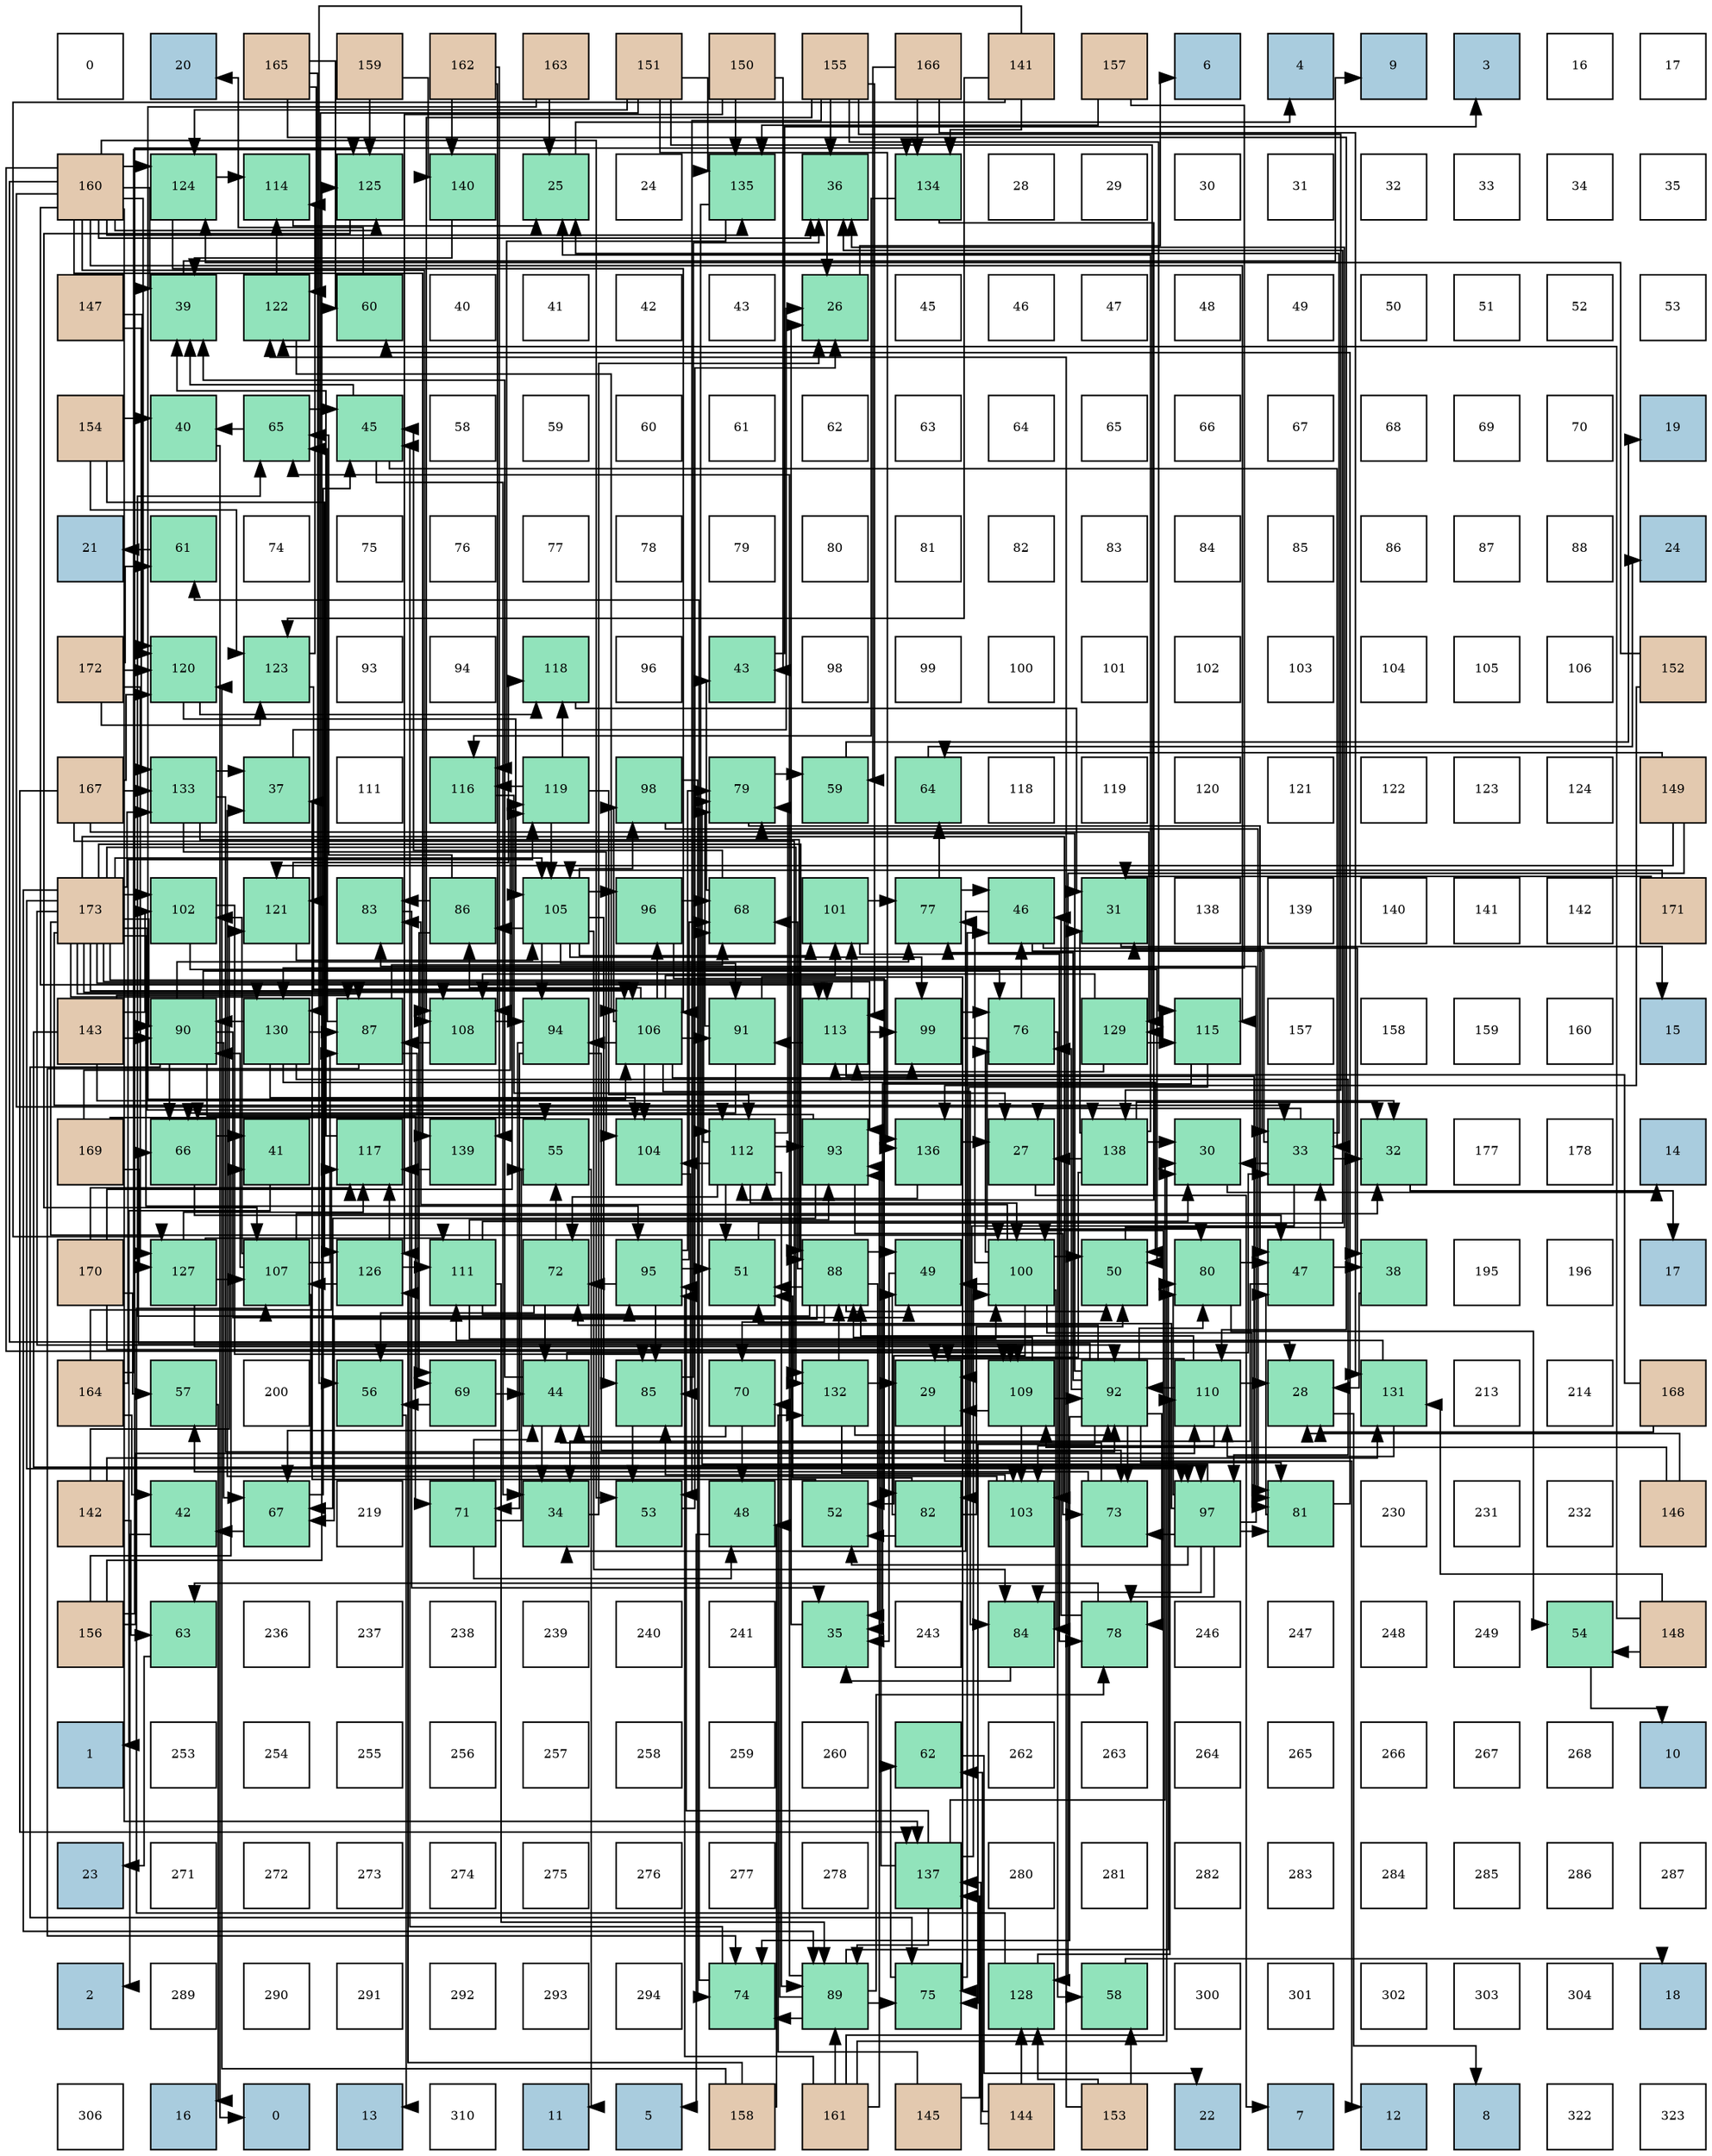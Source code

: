 digraph layout{
 rankdir=TB;
 splines=ortho;
 node [style=filled shape=square fixedsize=true width=0.6];
0[label="0", fontsize=8, fillcolor="#ffffff"];
1[label="20", fontsize=8, fillcolor="#a9ccde"];
2[label="165", fontsize=8, fillcolor="#e3c9af"];
3[label="159", fontsize=8, fillcolor="#e3c9af"];
4[label="162", fontsize=8, fillcolor="#e3c9af"];
5[label="163", fontsize=8, fillcolor="#e3c9af"];
6[label="151", fontsize=8, fillcolor="#e3c9af"];
7[label="150", fontsize=8, fillcolor="#e3c9af"];
8[label="155", fontsize=8, fillcolor="#e3c9af"];
9[label="166", fontsize=8, fillcolor="#e3c9af"];
10[label="141", fontsize=8, fillcolor="#e3c9af"];
11[label="157", fontsize=8, fillcolor="#e3c9af"];
12[label="6", fontsize=8, fillcolor="#a9ccde"];
13[label="4", fontsize=8, fillcolor="#a9ccde"];
14[label="9", fontsize=8, fillcolor="#a9ccde"];
15[label="3", fontsize=8, fillcolor="#a9ccde"];
16[label="16", fontsize=8, fillcolor="#ffffff"];
17[label="17", fontsize=8, fillcolor="#ffffff"];
18[label="160", fontsize=8, fillcolor="#e3c9af"];
19[label="124", fontsize=8, fillcolor="#91e3bb"];
20[label="114", fontsize=8, fillcolor="#91e3bb"];
21[label="125", fontsize=8, fillcolor="#91e3bb"];
22[label="140", fontsize=8, fillcolor="#91e3bb"];
23[label="25", fontsize=8, fillcolor="#91e3bb"];
24[label="24", fontsize=8, fillcolor="#ffffff"];
25[label="135", fontsize=8, fillcolor="#91e3bb"];
26[label="36", fontsize=8, fillcolor="#91e3bb"];
27[label="134", fontsize=8, fillcolor="#91e3bb"];
28[label="28", fontsize=8, fillcolor="#ffffff"];
29[label="29", fontsize=8, fillcolor="#ffffff"];
30[label="30", fontsize=8, fillcolor="#ffffff"];
31[label="31", fontsize=8, fillcolor="#ffffff"];
32[label="32", fontsize=8, fillcolor="#ffffff"];
33[label="33", fontsize=8, fillcolor="#ffffff"];
34[label="34", fontsize=8, fillcolor="#ffffff"];
35[label="35", fontsize=8, fillcolor="#ffffff"];
36[label="147", fontsize=8, fillcolor="#e3c9af"];
37[label="39", fontsize=8, fillcolor="#91e3bb"];
38[label="122", fontsize=8, fillcolor="#91e3bb"];
39[label="60", fontsize=8, fillcolor="#91e3bb"];
40[label="40", fontsize=8, fillcolor="#ffffff"];
41[label="41", fontsize=8, fillcolor="#ffffff"];
42[label="42", fontsize=8, fillcolor="#ffffff"];
43[label="43", fontsize=8, fillcolor="#ffffff"];
44[label="26", fontsize=8, fillcolor="#91e3bb"];
45[label="45", fontsize=8, fillcolor="#ffffff"];
46[label="46", fontsize=8, fillcolor="#ffffff"];
47[label="47", fontsize=8, fillcolor="#ffffff"];
48[label="48", fontsize=8, fillcolor="#ffffff"];
49[label="49", fontsize=8, fillcolor="#ffffff"];
50[label="50", fontsize=8, fillcolor="#ffffff"];
51[label="51", fontsize=8, fillcolor="#ffffff"];
52[label="52", fontsize=8, fillcolor="#ffffff"];
53[label="53", fontsize=8, fillcolor="#ffffff"];
54[label="154", fontsize=8, fillcolor="#e3c9af"];
55[label="40", fontsize=8, fillcolor="#91e3bb"];
56[label="65", fontsize=8, fillcolor="#91e3bb"];
57[label="45", fontsize=8, fillcolor="#91e3bb"];
58[label="58", fontsize=8, fillcolor="#ffffff"];
59[label="59", fontsize=8, fillcolor="#ffffff"];
60[label="60", fontsize=8, fillcolor="#ffffff"];
61[label="61", fontsize=8, fillcolor="#ffffff"];
62[label="62", fontsize=8, fillcolor="#ffffff"];
63[label="63", fontsize=8, fillcolor="#ffffff"];
64[label="64", fontsize=8, fillcolor="#ffffff"];
65[label="65", fontsize=8, fillcolor="#ffffff"];
66[label="66", fontsize=8, fillcolor="#ffffff"];
67[label="67", fontsize=8, fillcolor="#ffffff"];
68[label="68", fontsize=8, fillcolor="#ffffff"];
69[label="69", fontsize=8, fillcolor="#ffffff"];
70[label="70", fontsize=8, fillcolor="#ffffff"];
71[label="19", fontsize=8, fillcolor="#a9ccde"];
72[label="21", fontsize=8, fillcolor="#a9ccde"];
73[label="61", fontsize=8, fillcolor="#91e3bb"];
74[label="74", fontsize=8, fillcolor="#ffffff"];
75[label="75", fontsize=8, fillcolor="#ffffff"];
76[label="76", fontsize=8, fillcolor="#ffffff"];
77[label="77", fontsize=8, fillcolor="#ffffff"];
78[label="78", fontsize=8, fillcolor="#ffffff"];
79[label="79", fontsize=8, fillcolor="#ffffff"];
80[label="80", fontsize=8, fillcolor="#ffffff"];
81[label="81", fontsize=8, fillcolor="#ffffff"];
82[label="82", fontsize=8, fillcolor="#ffffff"];
83[label="83", fontsize=8, fillcolor="#ffffff"];
84[label="84", fontsize=8, fillcolor="#ffffff"];
85[label="85", fontsize=8, fillcolor="#ffffff"];
86[label="86", fontsize=8, fillcolor="#ffffff"];
87[label="87", fontsize=8, fillcolor="#ffffff"];
88[label="88", fontsize=8, fillcolor="#ffffff"];
89[label="24", fontsize=8, fillcolor="#a9ccde"];
90[label="172", fontsize=8, fillcolor="#e3c9af"];
91[label="120", fontsize=8, fillcolor="#91e3bb"];
92[label="123", fontsize=8, fillcolor="#91e3bb"];
93[label="93", fontsize=8, fillcolor="#ffffff"];
94[label="94", fontsize=8, fillcolor="#ffffff"];
95[label="118", fontsize=8, fillcolor="#91e3bb"];
96[label="96", fontsize=8, fillcolor="#ffffff"];
97[label="43", fontsize=8, fillcolor="#91e3bb"];
98[label="98", fontsize=8, fillcolor="#ffffff"];
99[label="99", fontsize=8, fillcolor="#ffffff"];
100[label="100", fontsize=8, fillcolor="#ffffff"];
101[label="101", fontsize=8, fillcolor="#ffffff"];
102[label="102", fontsize=8, fillcolor="#ffffff"];
103[label="103", fontsize=8, fillcolor="#ffffff"];
104[label="104", fontsize=8, fillcolor="#ffffff"];
105[label="105", fontsize=8, fillcolor="#ffffff"];
106[label="106", fontsize=8, fillcolor="#ffffff"];
107[label="152", fontsize=8, fillcolor="#e3c9af"];
108[label="167", fontsize=8, fillcolor="#e3c9af"];
109[label="133", fontsize=8, fillcolor="#91e3bb"];
110[label="37", fontsize=8, fillcolor="#91e3bb"];
111[label="111", fontsize=8, fillcolor="#ffffff"];
112[label="116", fontsize=8, fillcolor="#91e3bb"];
113[label="119", fontsize=8, fillcolor="#91e3bb"];
114[label="98", fontsize=8, fillcolor="#91e3bb"];
115[label="79", fontsize=8, fillcolor="#91e3bb"];
116[label="59", fontsize=8, fillcolor="#91e3bb"];
117[label="64", fontsize=8, fillcolor="#91e3bb"];
118[label="118", fontsize=8, fillcolor="#ffffff"];
119[label="119", fontsize=8, fillcolor="#ffffff"];
120[label="120", fontsize=8, fillcolor="#ffffff"];
121[label="121", fontsize=8, fillcolor="#ffffff"];
122[label="122", fontsize=8, fillcolor="#ffffff"];
123[label="123", fontsize=8, fillcolor="#ffffff"];
124[label="124", fontsize=8, fillcolor="#ffffff"];
125[label="149", fontsize=8, fillcolor="#e3c9af"];
126[label="173", fontsize=8, fillcolor="#e3c9af"];
127[label="102", fontsize=8, fillcolor="#91e3bb"];
128[label="121", fontsize=8, fillcolor="#91e3bb"];
129[label="83", fontsize=8, fillcolor="#91e3bb"];
130[label="86", fontsize=8, fillcolor="#91e3bb"];
131[label="105", fontsize=8, fillcolor="#91e3bb"];
132[label="96", fontsize=8, fillcolor="#91e3bb"];
133[label="68", fontsize=8, fillcolor="#91e3bb"];
134[label="101", fontsize=8, fillcolor="#91e3bb"];
135[label="77", fontsize=8, fillcolor="#91e3bb"];
136[label="46", fontsize=8, fillcolor="#91e3bb"];
137[label="31", fontsize=8, fillcolor="#91e3bb"];
138[label="138", fontsize=8, fillcolor="#ffffff"];
139[label="139", fontsize=8, fillcolor="#ffffff"];
140[label="140", fontsize=8, fillcolor="#ffffff"];
141[label="141", fontsize=8, fillcolor="#ffffff"];
142[label="142", fontsize=8, fillcolor="#ffffff"];
143[label="171", fontsize=8, fillcolor="#e3c9af"];
144[label="143", fontsize=8, fillcolor="#e3c9af"];
145[label="90", fontsize=8, fillcolor="#91e3bb"];
146[label="130", fontsize=8, fillcolor="#91e3bb"];
147[label="87", fontsize=8, fillcolor="#91e3bb"];
148[label="108", fontsize=8, fillcolor="#91e3bb"];
149[label="94", fontsize=8, fillcolor="#91e3bb"];
150[label="106", fontsize=8, fillcolor="#91e3bb"];
151[label="91", fontsize=8, fillcolor="#91e3bb"];
152[label="113", fontsize=8, fillcolor="#91e3bb"];
153[label="99", fontsize=8, fillcolor="#91e3bb"];
154[label="76", fontsize=8, fillcolor="#91e3bb"];
155[label="129", fontsize=8, fillcolor="#91e3bb"];
156[label="115", fontsize=8, fillcolor="#91e3bb"];
157[label="157", fontsize=8, fillcolor="#ffffff"];
158[label="158", fontsize=8, fillcolor="#ffffff"];
159[label="159", fontsize=8, fillcolor="#ffffff"];
160[label="160", fontsize=8, fillcolor="#ffffff"];
161[label="15", fontsize=8, fillcolor="#a9ccde"];
162[label="169", fontsize=8, fillcolor="#e3c9af"];
163[label="66", fontsize=8, fillcolor="#91e3bb"];
164[label="41", fontsize=8, fillcolor="#91e3bb"];
165[label="117", fontsize=8, fillcolor="#91e3bb"];
166[label="139", fontsize=8, fillcolor="#91e3bb"];
167[label="55", fontsize=8, fillcolor="#91e3bb"];
168[label="104", fontsize=8, fillcolor="#91e3bb"];
169[label="112", fontsize=8, fillcolor="#91e3bb"];
170[label="93", fontsize=8, fillcolor="#91e3bb"];
171[label="136", fontsize=8, fillcolor="#91e3bb"];
172[label="27", fontsize=8, fillcolor="#91e3bb"];
173[label="138", fontsize=8, fillcolor="#91e3bb"];
174[label="30", fontsize=8, fillcolor="#91e3bb"];
175[label="33", fontsize=8, fillcolor="#91e3bb"];
176[label="32", fontsize=8, fillcolor="#91e3bb"];
177[label="177", fontsize=8, fillcolor="#ffffff"];
178[label="178", fontsize=8, fillcolor="#ffffff"];
179[label="14", fontsize=8, fillcolor="#a9ccde"];
180[label="170", fontsize=8, fillcolor="#e3c9af"];
181[label="127", fontsize=8, fillcolor="#91e3bb"];
182[label="107", fontsize=8, fillcolor="#91e3bb"];
183[label="126", fontsize=8, fillcolor="#91e3bb"];
184[label="111", fontsize=8, fillcolor="#91e3bb"];
185[label="72", fontsize=8, fillcolor="#91e3bb"];
186[label="95", fontsize=8, fillcolor="#91e3bb"];
187[label="51", fontsize=8, fillcolor="#91e3bb"];
188[label="88", fontsize=8, fillcolor="#91e3bb"];
189[label="49", fontsize=8, fillcolor="#91e3bb"];
190[label="100", fontsize=8, fillcolor="#91e3bb"];
191[label="50", fontsize=8, fillcolor="#91e3bb"];
192[label="80", fontsize=8, fillcolor="#91e3bb"];
193[label="47", fontsize=8, fillcolor="#91e3bb"];
194[label="38", fontsize=8, fillcolor="#91e3bb"];
195[label="195", fontsize=8, fillcolor="#ffffff"];
196[label="196", fontsize=8, fillcolor="#ffffff"];
197[label="17", fontsize=8, fillcolor="#a9ccde"];
198[label="164", fontsize=8, fillcolor="#e3c9af"];
199[label="57", fontsize=8, fillcolor="#91e3bb"];
200[label="200", fontsize=8, fillcolor="#ffffff"];
201[label="56", fontsize=8, fillcolor="#91e3bb"];
202[label="69", fontsize=8, fillcolor="#91e3bb"];
203[label="44", fontsize=8, fillcolor="#91e3bb"];
204[label="85", fontsize=8, fillcolor="#91e3bb"];
205[label="70", fontsize=8, fillcolor="#91e3bb"];
206[label="132", fontsize=8, fillcolor="#91e3bb"];
207[label="29", fontsize=8, fillcolor="#91e3bb"];
208[label="109", fontsize=8, fillcolor="#91e3bb"];
209[label="92", fontsize=8, fillcolor="#91e3bb"];
210[label="110", fontsize=8, fillcolor="#91e3bb"];
211[label="28", fontsize=8, fillcolor="#91e3bb"];
212[label="131", fontsize=8, fillcolor="#91e3bb"];
213[label="213", fontsize=8, fillcolor="#ffffff"];
214[label="214", fontsize=8, fillcolor="#ffffff"];
215[label="168", fontsize=8, fillcolor="#e3c9af"];
216[label="142", fontsize=8, fillcolor="#e3c9af"];
217[label="42", fontsize=8, fillcolor="#91e3bb"];
218[label="67", fontsize=8, fillcolor="#91e3bb"];
219[label="219", fontsize=8, fillcolor="#ffffff"];
220[label="71", fontsize=8, fillcolor="#91e3bb"];
221[label="34", fontsize=8, fillcolor="#91e3bb"];
222[label="53", fontsize=8, fillcolor="#91e3bb"];
223[label="48", fontsize=8, fillcolor="#91e3bb"];
224[label="52", fontsize=8, fillcolor="#91e3bb"];
225[label="82", fontsize=8, fillcolor="#91e3bb"];
226[label="103", fontsize=8, fillcolor="#91e3bb"];
227[label="73", fontsize=8, fillcolor="#91e3bb"];
228[label="97", fontsize=8, fillcolor="#91e3bb"];
229[label="81", fontsize=8, fillcolor="#91e3bb"];
230[label="230", fontsize=8, fillcolor="#ffffff"];
231[label="231", fontsize=8, fillcolor="#ffffff"];
232[label="232", fontsize=8, fillcolor="#ffffff"];
233[label="146", fontsize=8, fillcolor="#e3c9af"];
234[label="156", fontsize=8, fillcolor="#e3c9af"];
235[label="63", fontsize=8, fillcolor="#91e3bb"];
236[label="236", fontsize=8, fillcolor="#ffffff"];
237[label="237", fontsize=8, fillcolor="#ffffff"];
238[label="238", fontsize=8, fillcolor="#ffffff"];
239[label="239", fontsize=8, fillcolor="#ffffff"];
240[label="240", fontsize=8, fillcolor="#ffffff"];
241[label="241", fontsize=8, fillcolor="#ffffff"];
242[label="35", fontsize=8, fillcolor="#91e3bb"];
243[label="243", fontsize=8, fillcolor="#ffffff"];
244[label="84", fontsize=8, fillcolor="#91e3bb"];
245[label="78", fontsize=8, fillcolor="#91e3bb"];
246[label="246", fontsize=8, fillcolor="#ffffff"];
247[label="247", fontsize=8, fillcolor="#ffffff"];
248[label="248", fontsize=8, fillcolor="#ffffff"];
249[label="249", fontsize=8, fillcolor="#ffffff"];
250[label="54", fontsize=8, fillcolor="#91e3bb"];
251[label="148", fontsize=8, fillcolor="#e3c9af"];
252[label="1", fontsize=8, fillcolor="#a9ccde"];
253[label="253", fontsize=8, fillcolor="#ffffff"];
254[label="254", fontsize=8, fillcolor="#ffffff"];
255[label="255", fontsize=8, fillcolor="#ffffff"];
256[label="256", fontsize=8, fillcolor="#ffffff"];
257[label="257", fontsize=8, fillcolor="#ffffff"];
258[label="258", fontsize=8, fillcolor="#ffffff"];
259[label="259", fontsize=8, fillcolor="#ffffff"];
260[label="260", fontsize=8, fillcolor="#ffffff"];
261[label="62", fontsize=8, fillcolor="#91e3bb"];
262[label="262", fontsize=8, fillcolor="#ffffff"];
263[label="263", fontsize=8, fillcolor="#ffffff"];
264[label="264", fontsize=8, fillcolor="#ffffff"];
265[label="265", fontsize=8, fillcolor="#ffffff"];
266[label="266", fontsize=8, fillcolor="#ffffff"];
267[label="267", fontsize=8, fillcolor="#ffffff"];
268[label="268", fontsize=8, fillcolor="#ffffff"];
269[label="10", fontsize=8, fillcolor="#a9ccde"];
270[label="23", fontsize=8, fillcolor="#a9ccde"];
271[label="271", fontsize=8, fillcolor="#ffffff"];
272[label="272", fontsize=8, fillcolor="#ffffff"];
273[label="273", fontsize=8, fillcolor="#ffffff"];
274[label="274", fontsize=8, fillcolor="#ffffff"];
275[label="275", fontsize=8, fillcolor="#ffffff"];
276[label="276", fontsize=8, fillcolor="#ffffff"];
277[label="277", fontsize=8, fillcolor="#ffffff"];
278[label="278", fontsize=8, fillcolor="#ffffff"];
279[label="137", fontsize=8, fillcolor="#91e3bb"];
280[label="280", fontsize=8, fillcolor="#ffffff"];
281[label="281", fontsize=8, fillcolor="#ffffff"];
282[label="282", fontsize=8, fillcolor="#ffffff"];
283[label="283", fontsize=8, fillcolor="#ffffff"];
284[label="284", fontsize=8, fillcolor="#ffffff"];
285[label="285", fontsize=8, fillcolor="#ffffff"];
286[label="286", fontsize=8, fillcolor="#ffffff"];
287[label="287", fontsize=8, fillcolor="#ffffff"];
288[label="2", fontsize=8, fillcolor="#a9ccde"];
289[label="289", fontsize=8, fillcolor="#ffffff"];
290[label="290", fontsize=8, fillcolor="#ffffff"];
291[label="291", fontsize=8, fillcolor="#ffffff"];
292[label="292", fontsize=8, fillcolor="#ffffff"];
293[label="293", fontsize=8, fillcolor="#ffffff"];
294[label="294", fontsize=8, fillcolor="#ffffff"];
295[label="74", fontsize=8, fillcolor="#91e3bb"];
296[label="89", fontsize=8, fillcolor="#91e3bb"];
297[label="75", fontsize=8, fillcolor="#91e3bb"];
298[label="128", fontsize=8, fillcolor="#91e3bb"];
299[label="58", fontsize=8, fillcolor="#91e3bb"];
300[label="300", fontsize=8, fillcolor="#ffffff"];
301[label="301", fontsize=8, fillcolor="#ffffff"];
302[label="302", fontsize=8, fillcolor="#ffffff"];
303[label="303", fontsize=8, fillcolor="#ffffff"];
304[label="304", fontsize=8, fillcolor="#ffffff"];
305[label="18", fontsize=8, fillcolor="#a9ccde"];
306[label="306", fontsize=8, fillcolor="#ffffff"];
307[label="16", fontsize=8, fillcolor="#a9ccde"];
308[label="0", fontsize=8, fillcolor="#a9ccde"];
309[label="13", fontsize=8, fillcolor="#a9ccde"];
310[label="310", fontsize=8, fillcolor="#ffffff"];
311[label="11", fontsize=8, fillcolor="#a9ccde"];
312[label="5", fontsize=8, fillcolor="#a9ccde"];
313[label="158", fontsize=8, fillcolor="#e3c9af"];
314[label="161", fontsize=8, fillcolor="#e3c9af"];
315[label="145", fontsize=8, fillcolor="#e3c9af"];
316[label="144", fontsize=8, fillcolor="#e3c9af"];
317[label="153", fontsize=8, fillcolor="#e3c9af"];
318[label="22", fontsize=8, fillcolor="#a9ccde"];
319[label="7", fontsize=8, fillcolor="#a9ccde"];
320[label="12", fontsize=8, fillcolor="#a9ccde"];
321[label="8", fontsize=8, fillcolor="#a9ccde"];
322[label="322", fontsize=8, fillcolor="#ffffff"];
323[label="323", fontsize=8, fillcolor="#ffffff"];
edge [constraint=false, style=vis];23 -> 13;
44 -> 12;
172 -> 319;
211 -> 321;
207 -> 320;
174 -> 179;
137 -> 161;
176 -> 197;
175 -> 23;
175 -> 172;
175 -> 207;
175 -> 174;
175 -> 137;
175 -> 176;
221 -> 44;
242 -> 44;
26 -> 44;
110 -> 44;
194 -> 211;
37 -> 14;
55 -> 308;
164 -> 252;
217 -> 288;
97 -> 15;
203 -> 175;
203 -> 221;
203 -> 37;
57 -> 175;
57 -> 221;
57 -> 37;
136 -> 175;
136 -> 221;
136 -> 194;
193 -> 175;
193 -> 221;
193 -> 194;
223 -> 312;
189 -> 242;
191 -> 26;
187 -> 26;
224 -> 110;
222 -> 44;
250 -> 269;
167 -> 311;
201 -> 309;
199 -> 307;
299 -> 305;
116 -> 71;
39 -> 1;
73 -> 72;
261 -> 318;
235 -> 270;
117 -> 89;
56 -> 55;
56 -> 57;
163 -> 164;
163 -> 193;
218 -> 217;
218 -> 57;
133 -> 97;
133 -> 57;
202 -> 203;
202 -> 201;
205 -> 203;
205 -> 223;
220 -> 203;
220 -> 223;
220 -> 167;
185 -> 203;
185 -> 167;
185 -> 201;
227 -> 203;
227 -> 199;
295 -> 57;
295 -> 73;
297 -> 136;
297 -> 261;
154 -> 136;
154 -> 299;
135 -> 136;
135 -> 117;
245 -> 136;
245 -> 235;
115 -> 193;
115 -> 116;
192 -> 193;
192 -> 250;
229 -> 193;
229 -> 39;
225 -> 189;
225 -> 191;
225 -> 187;
225 -> 224;
129 -> 242;
244 -> 242;
204 -> 26;
204 -> 222;
130 -> 56;
130 -> 202;
130 -> 129;
147 -> 56;
147 -> 133;
147 -> 202;
147 -> 295;
188 -> 242;
188 -> 189;
188 -> 191;
188 -> 187;
188 -> 56;
188 -> 218;
188 -> 133;
188 -> 205;
296 -> 56;
296 -> 205;
296 -> 295;
296 -> 297;
296 -> 245;
296 -> 192;
145 -> 189;
145 -> 163;
145 -> 218;
145 -> 220;
145 -> 297;
145 -> 154;
145 -> 135;
151 -> 163;
151 -> 297;
151 -> 115;
209 -> 163;
209 -> 185;
209 -> 227;
209 -> 295;
209 -> 297;
209 -> 154;
209 -> 135;
209 -> 245;
209 -> 115;
209 -> 192;
209 -> 229;
170 -> 163;
170 -> 218;
170 -> 227;
149 -> 218;
149 -> 220;
149 -> 227;
186 -> 187;
186 -> 133;
186 -> 185;
186 -> 115;
186 -> 204;
132 -> 133;
132 -> 225;
228 -> 187;
228 -> 224;
228 -> 227;
228 -> 245;
228 -> 115;
228 -> 192;
228 -> 229;
228 -> 129;
228 -> 244;
114 -> 295;
114 -> 229;
153 -> 154;
153 -> 192;
190 -> 189;
190 -> 191;
190 -> 224;
190 -> 154;
190 -> 135;
190 -> 229;
190 -> 129;
190 -> 244;
134 -> 135;
134 -> 245;
127 -> 191;
127 -> 204;
226 -> 110;
226 -> 204;
168 -> 204;
131 -> 244;
131 -> 204;
131 -> 130;
131 -> 151;
131 -> 149;
131 -> 132;
131 -> 114;
131 -> 153;
131 -> 134;
150 -> 244;
150 -> 130;
150 -> 151;
150 -> 149;
150 -> 132;
150 -> 114;
150 -> 153;
150 -> 134;
150 -> 168;
182 -> 176;
182 -> 147;
182 -> 145;
182 -> 228;
182 -> 127;
148 -> 147;
148 -> 149;
208 -> 207;
208 -> 188;
208 -> 209;
208 -> 226;
210 -> 211;
210 -> 207;
210 -> 188;
210 -> 209;
210 -> 226;
184 -> 174;
184 -> 296;
184 -> 170;
184 -> 186;
184 -> 190;
169 -> 187;
169 -> 133;
169 -> 185;
169 -> 115;
169 -> 296;
169 -> 170;
169 -> 190;
169 -> 168;
152 -> 229;
152 -> 151;
152 -> 153;
152 -> 134;
20 -> 23;
156 -> 242;
156 -> 225;
112 -> 172;
165 -> 37;
95 -> 137;
113 -> 131;
113 -> 169;
113 -> 112;
113 -> 95;
91 -> 131;
91 -> 95;
128 -> 131;
128 -> 95;
38 -> 150;
38 -> 20;
92 -> 150;
92 -> 20;
19 -> 150;
19 -> 20;
21 -> 182;
183 -> 182;
183 -> 184;
183 -> 165;
181 -> 182;
181 -> 208;
181 -> 184;
181 -> 165;
298 -> 182;
298 -> 210;
155 -> 148;
155 -> 152;
155 -> 156;
146 -> 191;
146 -> 147;
146 -> 145;
146 -> 228;
146 -> 168;
212 -> 210;
212 -> 184;
206 -> 207;
206 -> 188;
206 -> 209;
206 -> 226;
109 -> 110;
109 -> 188;
109 -> 209;
109 -> 168;
27 -> 169;
27 -> 112;
25 -> 169;
25 -> 112;
171 -> 172;
171 -> 169;
279 -> 174;
279 -> 296;
279 -> 170;
279 -> 186;
279 -> 190;
173 -> 23;
173 -> 172;
173 -> 207;
173 -> 174;
173 -> 137;
173 -> 176;
166 -> 165;
22 -> 37;
10 -> 201;
10 -> 92;
10 -> 181;
10 -> 27;
216 -> 235;
216 -> 128;
216 -> 212;
144 -> 176;
144 -> 147;
144 -> 145;
144 -> 228;
144 -> 127;
316 -> 261;
316 -> 298;
316 -> 279;
315 -> 206;
315 -> 279;
233 -> 211;
233 -> 208;
36 -> 91;
36 -> 109;
251 -> 250;
251 -> 38;
251 -> 212;
125 -> 117;
125 -> 128;
125 -> 298;
7 -> 97;
7 -> 183;
7 -> 25;
6 -> 19;
6 -> 155;
6 -> 146;
6 -> 25;
6 -> 171;
107 -> 19;
107 -> 171;
317 -> 299;
317 -> 38;
317 -> 298;
54 -> 55;
54 -> 92;
54 -> 183;
8 -> 26;
8 -> 222;
8 -> 148;
8 -> 152;
8 -> 156;
8 -> 173;
234 -> 164;
234 -> 210;
234 -> 21;
234 -> 27;
11 -> 146;
11 -> 25;
313 -> 223;
313 -> 91;
313 -> 183;
3 -> 21;
3 -> 22;
18 -> 211;
18 -> 26;
18 -> 37;
18 -> 222;
18 -> 148;
18 -> 208;
18 -> 152;
18 -> 156;
18 -> 91;
18 -> 19;
18 -> 21;
18 -> 25;
18 -> 279;
18 -> 173;
18 -> 166;
314 -> 174;
314 -> 296;
314 -> 170;
314 -> 186;
314 -> 190;
4 -> 148;
4 -> 166;
4 -> 22;
5 -> 23;
5 -> 150;
198 -> 217;
198 -> 165;
198 -> 113;
198 -> 21;
2 -> 39;
2 -> 210;
2 -> 128;
2 -> 38;
9 -> 116;
9 -> 212;
9 -> 27;
108 -> 91;
108 -> 155;
108 -> 206;
108 -> 109;
108 -> 279;
215 -> 211;
215 -> 152;
162 -> 167;
162 -> 113;
162 -> 181;
180 -> 199;
180 -> 208;
180 -> 165;
180 -> 113;
143 -> 137;
143 -> 131;
90 -> 73;
90 -> 91;
90 -> 92;
90 -> 181;
126 -> 175;
126 -> 147;
126 -> 188;
126 -> 296;
126 -> 145;
126 -> 209;
126 -> 170;
126 -> 186;
126 -> 228;
126 -> 190;
126 -> 127;
126 -> 226;
126 -> 131;
126 -> 150;
126 -> 148;
126 -> 169;
126 -> 152;
126 -> 146;
126 -> 206;
126 -> 109;
126 -> 171;
edge [constraint=true, style=invis];
0 -> 18 -> 36 -> 54 -> 72 -> 90 -> 108 -> 126 -> 144 -> 162 -> 180 -> 198 -> 216 -> 234 -> 252 -> 270 -> 288 -> 306;
1 -> 19 -> 37 -> 55 -> 73 -> 91 -> 109 -> 127 -> 145 -> 163 -> 181 -> 199 -> 217 -> 235 -> 253 -> 271 -> 289 -> 307;
2 -> 20 -> 38 -> 56 -> 74 -> 92 -> 110 -> 128 -> 146 -> 164 -> 182 -> 200 -> 218 -> 236 -> 254 -> 272 -> 290 -> 308;
3 -> 21 -> 39 -> 57 -> 75 -> 93 -> 111 -> 129 -> 147 -> 165 -> 183 -> 201 -> 219 -> 237 -> 255 -> 273 -> 291 -> 309;
4 -> 22 -> 40 -> 58 -> 76 -> 94 -> 112 -> 130 -> 148 -> 166 -> 184 -> 202 -> 220 -> 238 -> 256 -> 274 -> 292 -> 310;
5 -> 23 -> 41 -> 59 -> 77 -> 95 -> 113 -> 131 -> 149 -> 167 -> 185 -> 203 -> 221 -> 239 -> 257 -> 275 -> 293 -> 311;
6 -> 24 -> 42 -> 60 -> 78 -> 96 -> 114 -> 132 -> 150 -> 168 -> 186 -> 204 -> 222 -> 240 -> 258 -> 276 -> 294 -> 312;
7 -> 25 -> 43 -> 61 -> 79 -> 97 -> 115 -> 133 -> 151 -> 169 -> 187 -> 205 -> 223 -> 241 -> 259 -> 277 -> 295 -> 313;
8 -> 26 -> 44 -> 62 -> 80 -> 98 -> 116 -> 134 -> 152 -> 170 -> 188 -> 206 -> 224 -> 242 -> 260 -> 278 -> 296 -> 314;
9 -> 27 -> 45 -> 63 -> 81 -> 99 -> 117 -> 135 -> 153 -> 171 -> 189 -> 207 -> 225 -> 243 -> 261 -> 279 -> 297 -> 315;
10 -> 28 -> 46 -> 64 -> 82 -> 100 -> 118 -> 136 -> 154 -> 172 -> 190 -> 208 -> 226 -> 244 -> 262 -> 280 -> 298 -> 316;
11 -> 29 -> 47 -> 65 -> 83 -> 101 -> 119 -> 137 -> 155 -> 173 -> 191 -> 209 -> 227 -> 245 -> 263 -> 281 -> 299 -> 317;
12 -> 30 -> 48 -> 66 -> 84 -> 102 -> 120 -> 138 -> 156 -> 174 -> 192 -> 210 -> 228 -> 246 -> 264 -> 282 -> 300 -> 318;
13 -> 31 -> 49 -> 67 -> 85 -> 103 -> 121 -> 139 -> 157 -> 175 -> 193 -> 211 -> 229 -> 247 -> 265 -> 283 -> 301 -> 319;
14 -> 32 -> 50 -> 68 -> 86 -> 104 -> 122 -> 140 -> 158 -> 176 -> 194 -> 212 -> 230 -> 248 -> 266 -> 284 -> 302 -> 320;
15 -> 33 -> 51 -> 69 -> 87 -> 105 -> 123 -> 141 -> 159 -> 177 -> 195 -> 213 -> 231 -> 249 -> 267 -> 285 -> 303 -> 321;
16 -> 34 -> 52 -> 70 -> 88 -> 106 -> 124 -> 142 -> 160 -> 178 -> 196 -> 214 -> 232 -> 250 -> 268 -> 286 -> 304 -> 322;
17 -> 35 -> 53 -> 71 -> 89 -> 107 -> 125 -> 143 -> 161 -> 179 -> 197 -> 215 -> 233 -> 251 -> 269 -> 287 -> 305 -> 323;
rank = same {0 -> 1 -> 2 -> 3 -> 4 -> 5 -> 6 -> 7 -> 8 -> 9 -> 10 -> 11 -> 12 -> 13 -> 14 -> 15 -> 16 -> 17};
rank = same {18 -> 19 -> 20 -> 21 -> 22 -> 23 -> 24 -> 25 -> 26 -> 27 -> 28 -> 29 -> 30 -> 31 -> 32 -> 33 -> 34 -> 35};
rank = same {36 -> 37 -> 38 -> 39 -> 40 -> 41 -> 42 -> 43 -> 44 -> 45 -> 46 -> 47 -> 48 -> 49 -> 50 -> 51 -> 52 -> 53};
rank = same {54 -> 55 -> 56 -> 57 -> 58 -> 59 -> 60 -> 61 -> 62 -> 63 -> 64 -> 65 -> 66 -> 67 -> 68 -> 69 -> 70 -> 71};
rank = same {72 -> 73 -> 74 -> 75 -> 76 -> 77 -> 78 -> 79 -> 80 -> 81 -> 82 -> 83 -> 84 -> 85 -> 86 -> 87 -> 88 -> 89};
rank = same {90 -> 91 -> 92 -> 93 -> 94 -> 95 -> 96 -> 97 -> 98 -> 99 -> 100 -> 101 -> 102 -> 103 -> 104 -> 105 -> 106 -> 107};
rank = same {108 -> 109 -> 110 -> 111 -> 112 -> 113 -> 114 -> 115 -> 116 -> 117 -> 118 -> 119 -> 120 -> 121 -> 122 -> 123 -> 124 -> 125};
rank = same {126 -> 127 -> 128 -> 129 -> 130 -> 131 -> 132 -> 133 -> 134 -> 135 -> 136 -> 137 -> 138 -> 139 -> 140 -> 141 -> 142 -> 143};
rank = same {144 -> 145 -> 146 -> 147 -> 148 -> 149 -> 150 -> 151 -> 152 -> 153 -> 154 -> 155 -> 156 -> 157 -> 158 -> 159 -> 160 -> 161};
rank = same {162 -> 163 -> 164 -> 165 -> 166 -> 167 -> 168 -> 169 -> 170 -> 171 -> 172 -> 173 -> 174 -> 175 -> 176 -> 177 -> 178 -> 179};
rank = same {180 -> 181 -> 182 -> 183 -> 184 -> 185 -> 186 -> 187 -> 188 -> 189 -> 190 -> 191 -> 192 -> 193 -> 194 -> 195 -> 196 -> 197};
rank = same {198 -> 199 -> 200 -> 201 -> 202 -> 203 -> 204 -> 205 -> 206 -> 207 -> 208 -> 209 -> 210 -> 211 -> 212 -> 213 -> 214 -> 215};
rank = same {216 -> 217 -> 218 -> 219 -> 220 -> 221 -> 222 -> 223 -> 224 -> 225 -> 226 -> 227 -> 228 -> 229 -> 230 -> 231 -> 232 -> 233};
rank = same {234 -> 235 -> 236 -> 237 -> 238 -> 239 -> 240 -> 241 -> 242 -> 243 -> 244 -> 245 -> 246 -> 247 -> 248 -> 249 -> 250 -> 251};
rank = same {252 -> 253 -> 254 -> 255 -> 256 -> 257 -> 258 -> 259 -> 260 -> 261 -> 262 -> 263 -> 264 -> 265 -> 266 -> 267 -> 268 -> 269};
rank = same {270 -> 271 -> 272 -> 273 -> 274 -> 275 -> 276 -> 277 -> 278 -> 279 -> 280 -> 281 -> 282 -> 283 -> 284 -> 285 -> 286 -> 287};
rank = same {288 -> 289 -> 290 -> 291 -> 292 -> 293 -> 294 -> 295 -> 296 -> 297 -> 298 -> 299 -> 300 -> 301 -> 302 -> 303 -> 304 -> 305};
rank = same {306 -> 307 -> 308 -> 309 -> 310 -> 311 -> 312 -> 313 -> 314 -> 315 -> 316 -> 317 -> 318 -> 319 -> 320 -> 321 -> 322 -> 323};
}